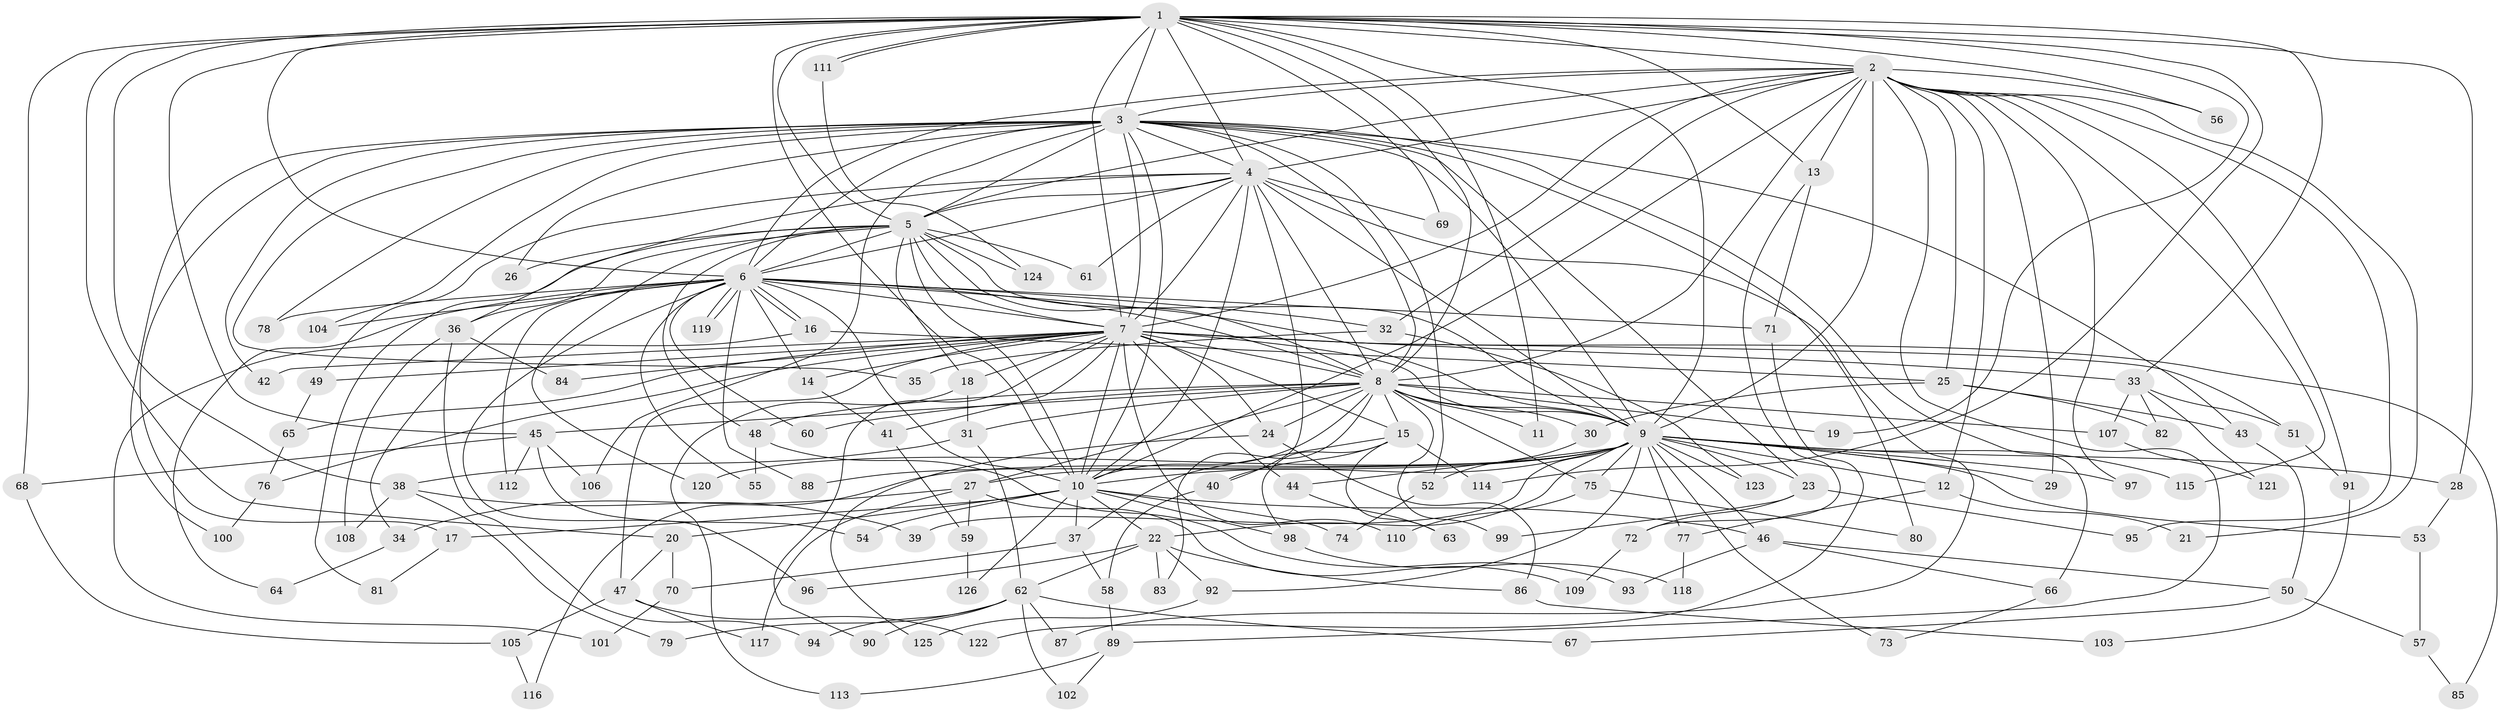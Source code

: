 // Generated by graph-tools (version 1.1) at 2025/14/03/09/25 04:14:13]
// undirected, 126 vertices, 277 edges
graph export_dot {
graph [start="1"]
  node [color=gray90,style=filled];
  1;
  2;
  3;
  4;
  5;
  6;
  7;
  8;
  9;
  10;
  11;
  12;
  13;
  14;
  15;
  16;
  17;
  18;
  19;
  20;
  21;
  22;
  23;
  24;
  25;
  26;
  27;
  28;
  29;
  30;
  31;
  32;
  33;
  34;
  35;
  36;
  37;
  38;
  39;
  40;
  41;
  42;
  43;
  44;
  45;
  46;
  47;
  48;
  49;
  50;
  51;
  52;
  53;
  54;
  55;
  56;
  57;
  58;
  59;
  60;
  61;
  62;
  63;
  64;
  65;
  66;
  67;
  68;
  69;
  70;
  71;
  72;
  73;
  74;
  75;
  76;
  77;
  78;
  79;
  80;
  81;
  82;
  83;
  84;
  85;
  86;
  87;
  88;
  89;
  90;
  91;
  92;
  93;
  94;
  95;
  96;
  97;
  98;
  99;
  100;
  101;
  102;
  103;
  104;
  105;
  106;
  107;
  108;
  109;
  110;
  111;
  112;
  113;
  114;
  115;
  116;
  117;
  118;
  119;
  120;
  121;
  122;
  123;
  124;
  125;
  126;
  1 -- 2;
  1 -- 3;
  1 -- 4;
  1 -- 5;
  1 -- 6;
  1 -- 7;
  1 -- 8;
  1 -- 9;
  1 -- 10;
  1 -- 11;
  1 -- 13;
  1 -- 19;
  1 -- 20;
  1 -- 28;
  1 -- 33;
  1 -- 38;
  1 -- 45;
  1 -- 56;
  1 -- 68;
  1 -- 69;
  1 -- 111;
  1 -- 111;
  1 -- 114;
  2 -- 3;
  2 -- 4;
  2 -- 5;
  2 -- 6;
  2 -- 7;
  2 -- 8;
  2 -- 9;
  2 -- 10;
  2 -- 12;
  2 -- 13;
  2 -- 21;
  2 -- 25;
  2 -- 29;
  2 -- 32;
  2 -- 56;
  2 -- 89;
  2 -- 91;
  2 -- 95;
  2 -- 97;
  2 -- 115;
  3 -- 4;
  3 -- 5;
  3 -- 6;
  3 -- 7;
  3 -- 8;
  3 -- 9;
  3 -- 10;
  3 -- 17;
  3 -- 23;
  3 -- 26;
  3 -- 35;
  3 -- 42;
  3 -- 43;
  3 -- 52;
  3 -- 66;
  3 -- 78;
  3 -- 80;
  3 -- 100;
  3 -- 104;
  3 -- 106;
  4 -- 5;
  4 -- 6;
  4 -- 7;
  4 -- 8;
  4 -- 9;
  4 -- 10;
  4 -- 36;
  4 -- 40;
  4 -- 49;
  4 -- 61;
  4 -- 69;
  4 -- 87;
  5 -- 6;
  5 -- 7;
  5 -- 8;
  5 -- 9;
  5 -- 10;
  5 -- 18;
  5 -- 26;
  5 -- 36;
  5 -- 48;
  5 -- 61;
  5 -- 81;
  5 -- 120;
  5 -- 124;
  6 -- 7;
  6 -- 8;
  6 -- 9;
  6 -- 10;
  6 -- 14;
  6 -- 16;
  6 -- 16;
  6 -- 32;
  6 -- 34;
  6 -- 55;
  6 -- 60;
  6 -- 64;
  6 -- 71;
  6 -- 78;
  6 -- 88;
  6 -- 96;
  6 -- 104;
  6 -- 112;
  6 -- 119;
  6 -- 119;
  7 -- 8;
  7 -- 9;
  7 -- 10;
  7 -- 14;
  7 -- 15;
  7 -- 18;
  7 -- 24;
  7 -- 33;
  7 -- 41;
  7 -- 42;
  7 -- 44;
  7 -- 47;
  7 -- 49;
  7 -- 51;
  7 -- 65;
  7 -- 76;
  7 -- 84;
  7 -- 85;
  7 -- 90;
  7 -- 110;
  8 -- 9;
  8 -- 10;
  8 -- 11;
  8 -- 15;
  8 -- 19;
  8 -- 24;
  8 -- 27;
  8 -- 30;
  8 -- 31;
  8 -- 45;
  8 -- 48;
  8 -- 60;
  8 -- 75;
  8 -- 83;
  8 -- 99;
  8 -- 107;
  9 -- 10;
  9 -- 12;
  9 -- 22;
  9 -- 23;
  9 -- 27;
  9 -- 28;
  9 -- 29;
  9 -- 39;
  9 -- 44;
  9 -- 46;
  9 -- 53;
  9 -- 73;
  9 -- 75;
  9 -- 77;
  9 -- 88;
  9 -- 92;
  9 -- 97;
  9 -- 115;
  9 -- 116;
  9 -- 120;
  9 -- 123;
  10 -- 17;
  10 -- 20;
  10 -- 22;
  10 -- 37;
  10 -- 46;
  10 -- 54;
  10 -- 74;
  10 -- 98;
  10 -- 126;
  12 -- 21;
  12 -- 77;
  13 -- 71;
  13 -- 72;
  14 -- 41;
  15 -- 37;
  15 -- 40;
  15 -- 63;
  15 -- 98;
  15 -- 114;
  16 -- 25;
  16 -- 101;
  17 -- 81;
  18 -- 31;
  18 -- 113;
  20 -- 47;
  20 -- 70;
  22 -- 62;
  22 -- 83;
  22 -- 86;
  22 -- 92;
  22 -- 96;
  23 -- 72;
  23 -- 95;
  23 -- 99;
  24 -- 86;
  24 -- 125;
  25 -- 30;
  25 -- 43;
  25 -- 82;
  27 -- 34;
  27 -- 59;
  27 -- 109;
  27 -- 117;
  28 -- 53;
  30 -- 52;
  31 -- 38;
  31 -- 62;
  32 -- 35;
  32 -- 123;
  33 -- 51;
  33 -- 82;
  33 -- 107;
  33 -- 121;
  34 -- 64;
  36 -- 84;
  36 -- 94;
  36 -- 108;
  37 -- 58;
  37 -- 70;
  38 -- 39;
  38 -- 79;
  38 -- 108;
  40 -- 58;
  41 -- 59;
  43 -- 50;
  44 -- 63;
  45 -- 54;
  45 -- 68;
  45 -- 106;
  45 -- 112;
  46 -- 50;
  46 -- 66;
  46 -- 93;
  47 -- 105;
  47 -- 117;
  47 -- 122;
  48 -- 55;
  48 -- 93;
  49 -- 65;
  50 -- 57;
  50 -- 67;
  51 -- 91;
  52 -- 74;
  53 -- 57;
  57 -- 85;
  58 -- 89;
  59 -- 126;
  62 -- 67;
  62 -- 79;
  62 -- 87;
  62 -- 90;
  62 -- 94;
  62 -- 102;
  65 -- 76;
  66 -- 73;
  68 -- 105;
  70 -- 101;
  71 -- 122;
  72 -- 109;
  75 -- 80;
  75 -- 110;
  76 -- 100;
  77 -- 118;
  86 -- 103;
  89 -- 102;
  89 -- 113;
  91 -- 103;
  92 -- 125;
  98 -- 118;
  105 -- 116;
  107 -- 121;
  111 -- 124;
}
